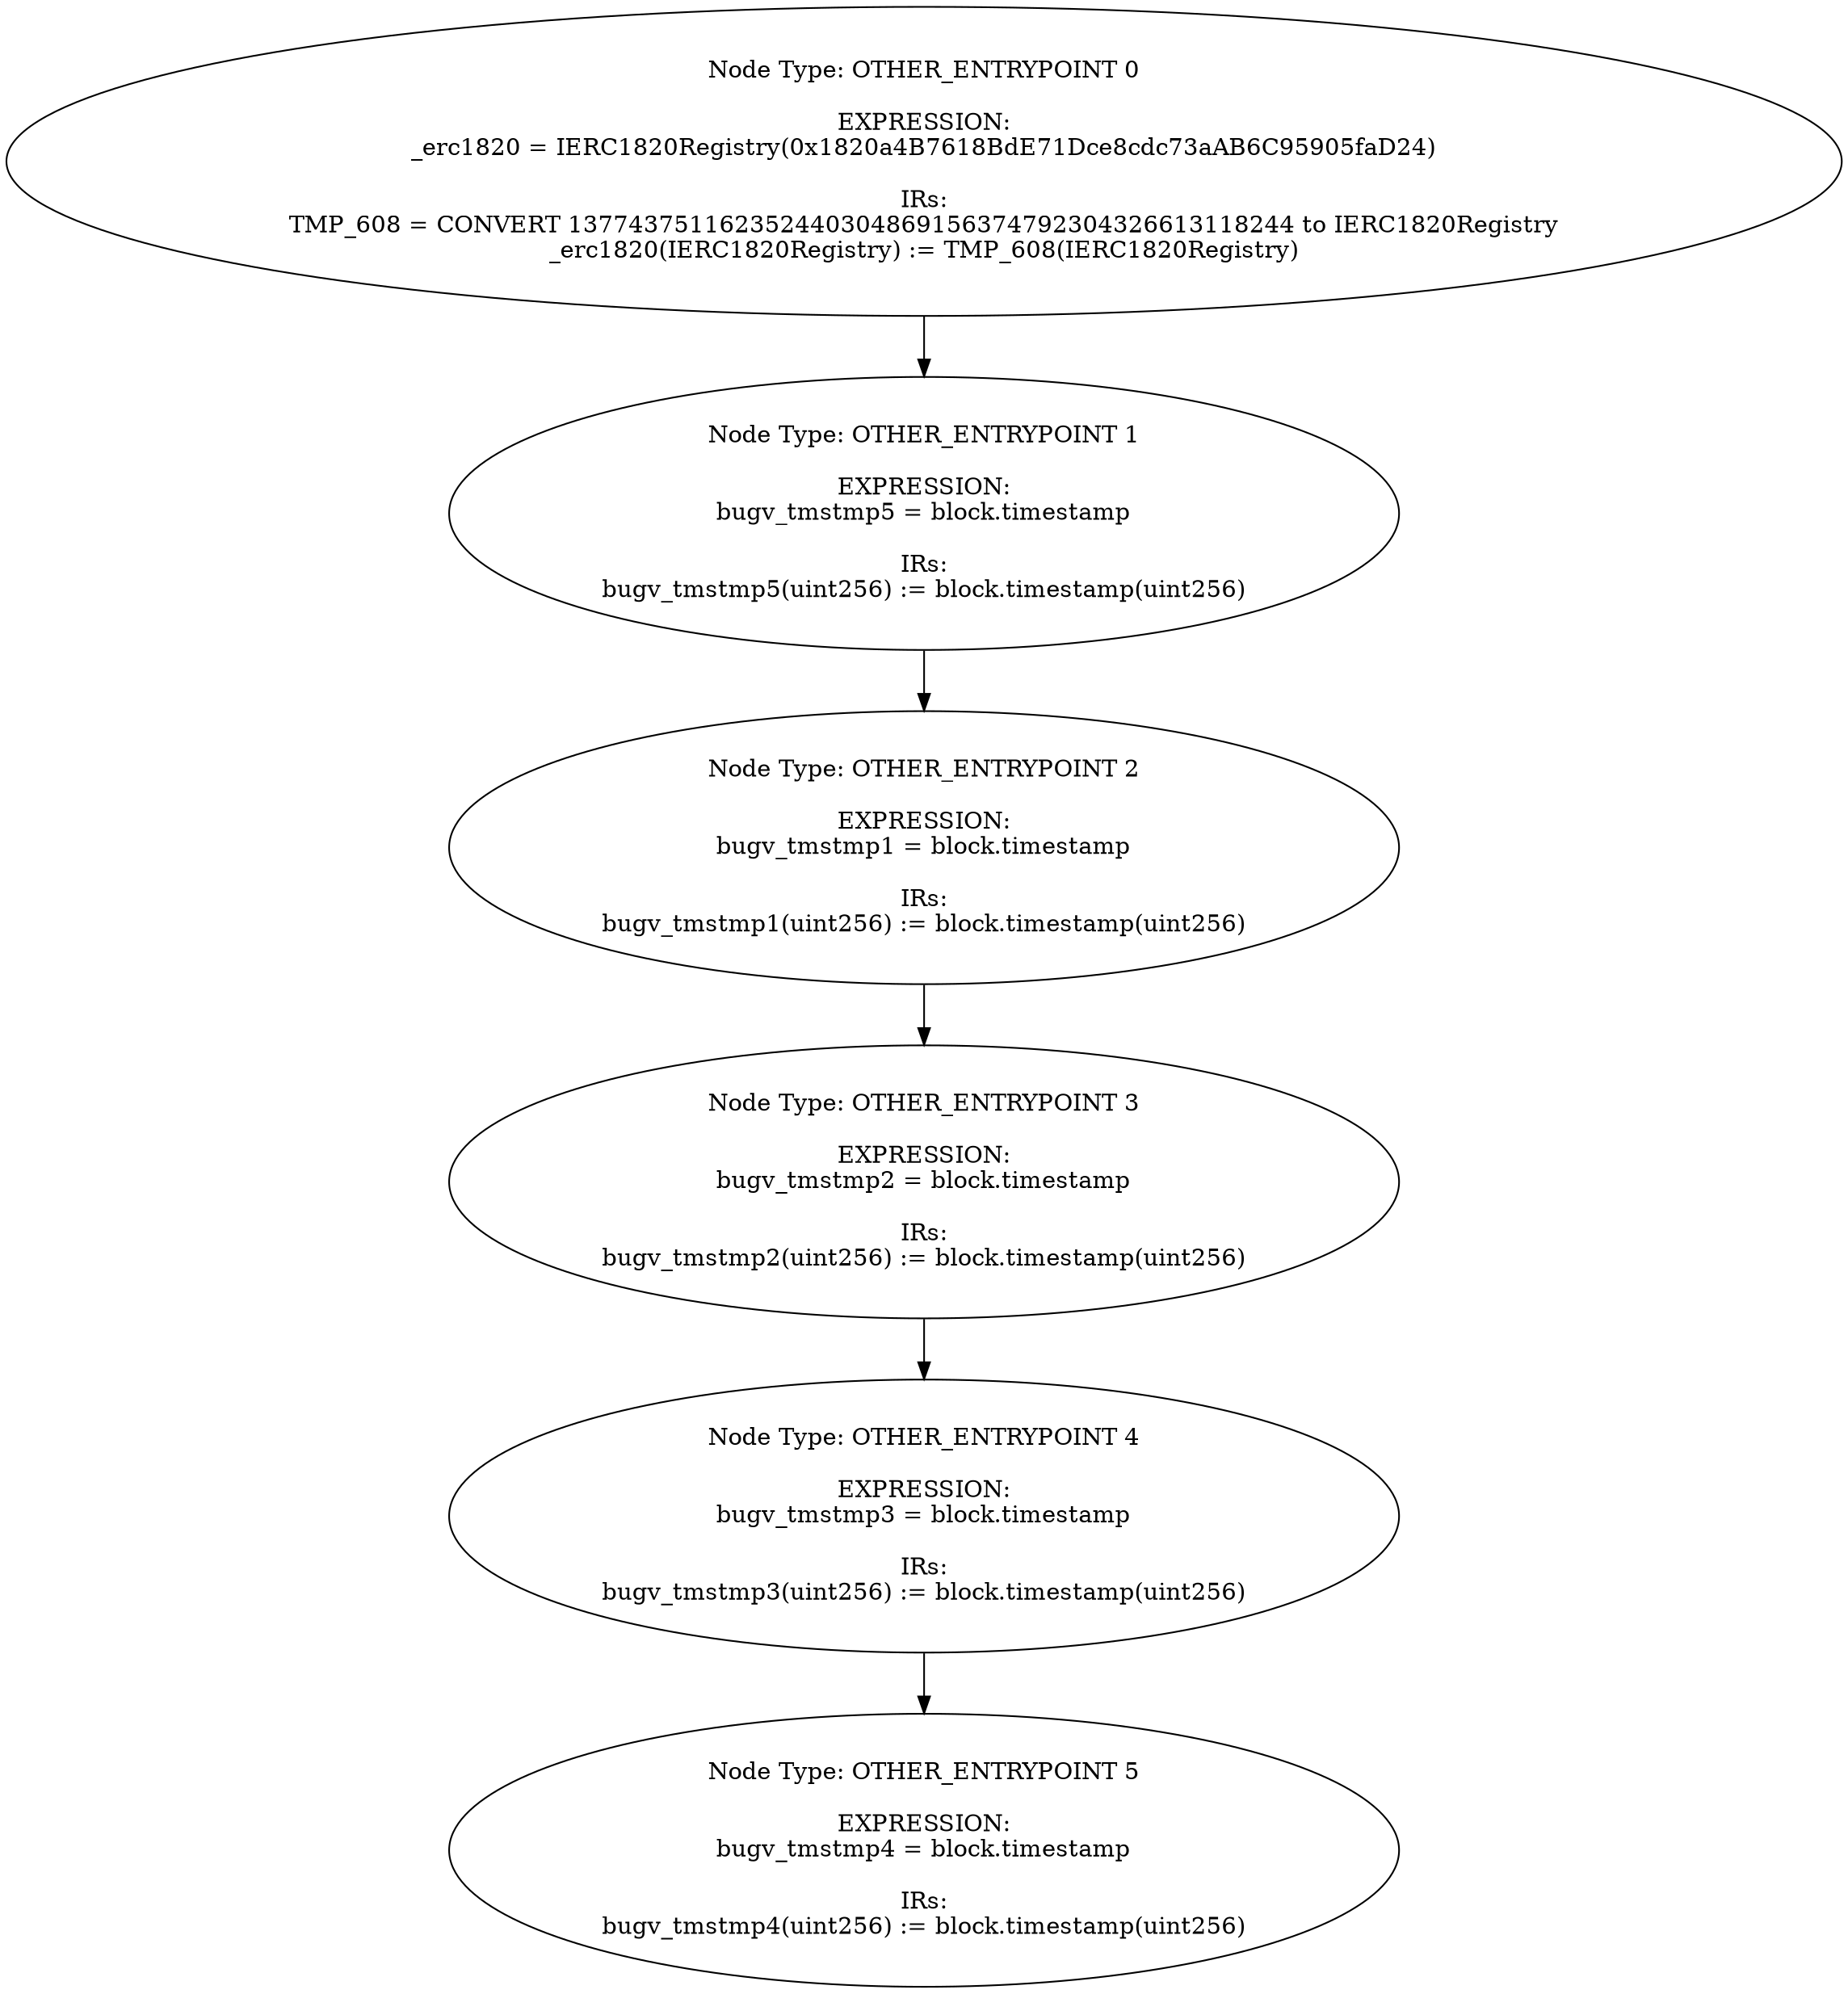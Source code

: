 digraph{
0[label="Node Type: OTHER_ENTRYPOINT 0

EXPRESSION:
_erc1820 = IERC1820Registry(0x1820a4B7618BdE71Dce8cdc73aAB6C95905faD24)

IRs:
TMP_608 = CONVERT 137743751162352440304869156374792304326613118244 to IERC1820Registry
_erc1820(IERC1820Registry) := TMP_608(IERC1820Registry)"];
0->1;
1[label="Node Type: OTHER_ENTRYPOINT 1

EXPRESSION:
bugv_tmstmp5 = block.timestamp

IRs:
bugv_tmstmp5(uint256) := block.timestamp(uint256)"];
1->2;
2[label="Node Type: OTHER_ENTRYPOINT 2

EXPRESSION:
bugv_tmstmp1 = block.timestamp

IRs:
bugv_tmstmp1(uint256) := block.timestamp(uint256)"];
2->3;
3[label="Node Type: OTHER_ENTRYPOINT 3

EXPRESSION:
bugv_tmstmp2 = block.timestamp

IRs:
bugv_tmstmp2(uint256) := block.timestamp(uint256)"];
3->4;
4[label="Node Type: OTHER_ENTRYPOINT 4

EXPRESSION:
bugv_tmstmp3 = block.timestamp

IRs:
bugv_tmstmp3(uint256) := block.timestamp(uint256)"];
4->5;
5[label="Node Type: OTHER_ENTRYPOINT 5

EXPRESSION:
bugv_tmstmp4 = block.timestamp

IRs:
bugv_tmstmp4(uint256) := block.timestamp(uint256)"];
}
